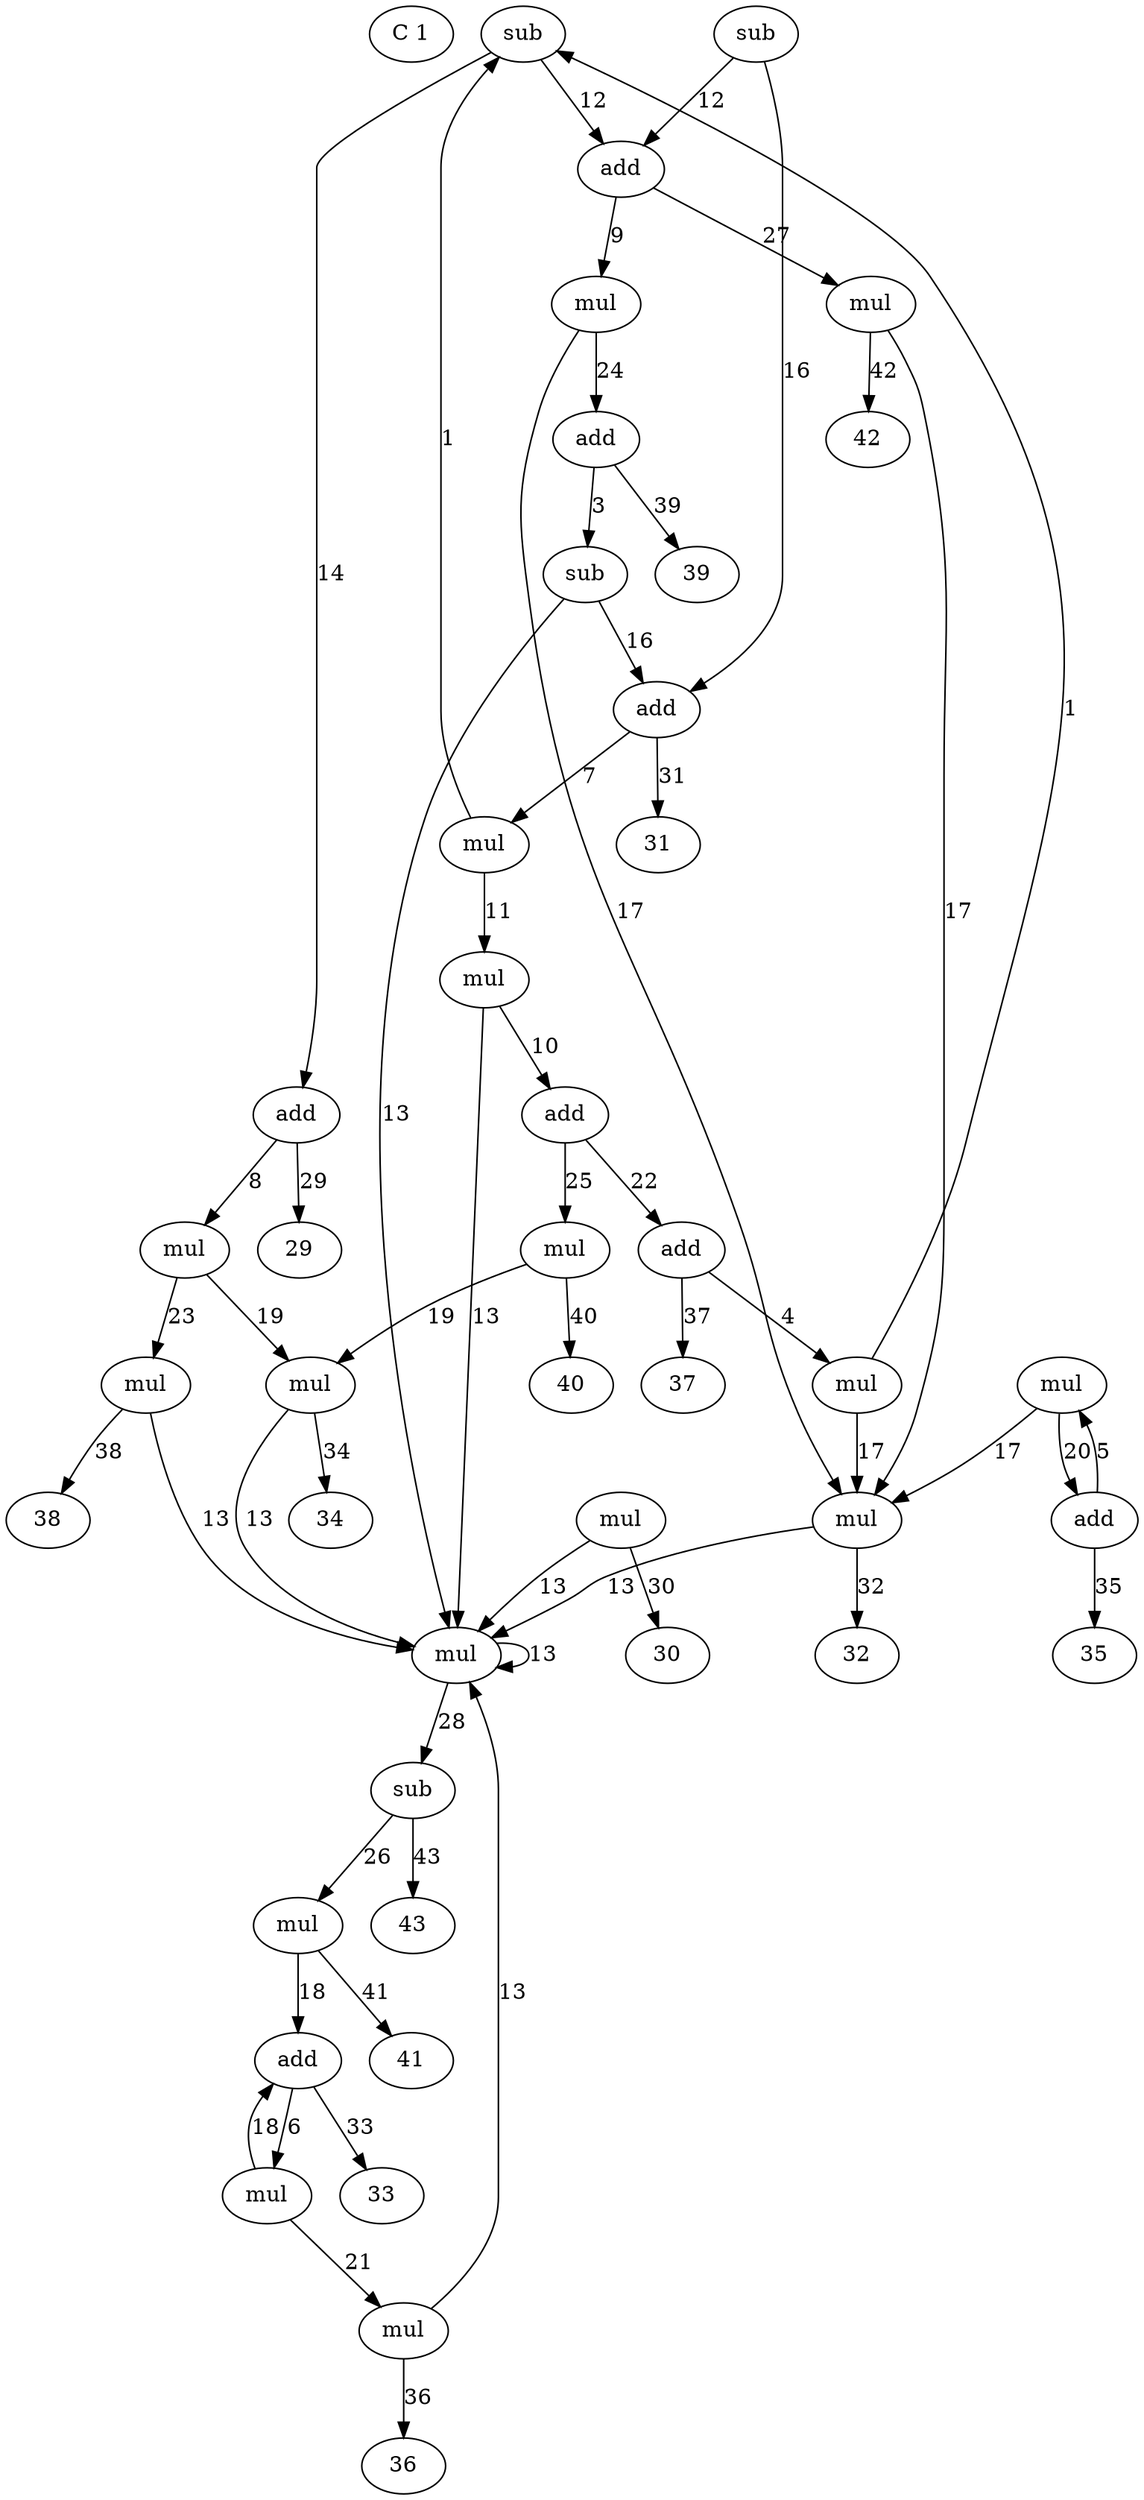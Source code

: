 digraph G {
0 [label="C 1"]
1 [label="sub"]
1 -> 12 [label="12"]
1 -> 14 [label="14"]
2 [label="sub"]
2 -> 12 [label="12"]
2 -> 16 [label="16"]
3 [label="sub"]
3 -> 13 [label="13"]
3 -> 16 [label="16"]
4 [label="mul"]
4 -> 1 [label="1"]
4 -> 17 [label="17"]
5 [label="mul"]
5 -> 17 [label="17"]
5 -> 20 [label="20"]
6 [label="mul"]
6 -> 18 [label="18"]
6 -> 21 [label="21"]
7 [label="mul"]
7 -> 1 [label="1"]
7 -> 11 [label="11"]
8 [label="mul"]
8 -> 19 [label="19"]
8 -> 23 [label="23"]
9 [label="mul"]
9 -> 17 [label="17"]
9 -> 24 [label="24"]
10 [label="add"]
10 -> 22 [label="22"]
10 -> 25 [label="25"]
11 [label="mul"]
11 -> 10 [label="10"]
11 -> 13 [label="13"]
12 [label="add"]
12 -> 9 [label="9"]
12 -> 27 [label="27"]
13 [label="mul"]
13 -> 13 [label="13"]
13 -> 28 [label="28"]
14 [label="add"]
14 -> 8 [label="8"]
14 -> 29 [label="29"]
15 [label="mul"]
15 -> 13 [label="13"]
15 -> 30 [label="30"]
16 [label="add"]
16 -> 7 [label="7"]
16 -> 31 [label="31"]
17 [label="mul"]
17 -> 13 [label="13"]
17 -> 32 [label="32"]
18 [label="add"]
18 -> 6 [label="6"]
18 -> 33 [label="33"]
19 [label="mul"]
19 -> 13 [label="13"]
19 -> 34 [label="34"]
20 [label="add"]
20 -> 5 [label="5"]
20 -> 35 [label="35"]
21 [label="mul"]
21 -> 13 [label="13"]
21 -> 36 [label="36"]
22 [label="add"]
22 -> 4 [label="4"]
22 -> 37 [label="37"]
23 [label="mul"]
23 -> 13 [label="13"]
23 -> 38 [label="38"]
24 [label="add"]
24 -> 3 [label="3"]
24 -> 39 [label="39"]
25 [label="mul"]
25 -> 19 [label="19"]
25 -> 40 [label="40"]
26 [label="mul"]
26 -> 18 [label="18"]
26 -> 41 [label="41"]
27 [label="mul"]
27 -> 17 [label="17"]
27 -> 42 [label="42"]
28 [label="sub"]
28 -> 26 [label="26"]
28 -> 43 [label="43"]
}
